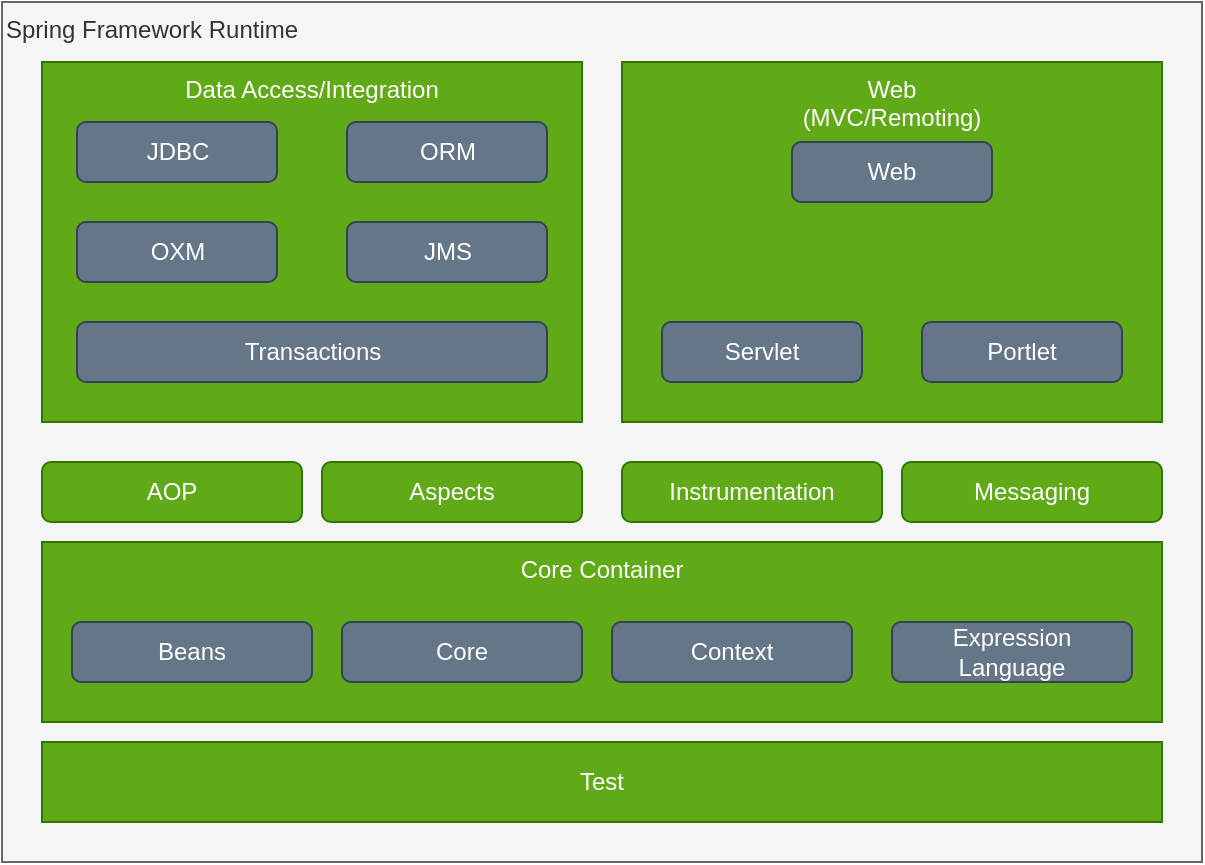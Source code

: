 <mxfile>
    <diagram id="vhkqi7gP0PkTIk5tP1Dc" name="Page-1">
        <mxGraphModel dx="1066" dy="612" grid="1" gridSize="10" guides="1" tooltips="1" connect="1" arrows="1" fold="1" page="1" pageScale="1" pageWidth="827" pageHeight="1169" math="0" shadow="0">
            <root>
                <mxCell id="0"/>
                <mxCell id="1" parent="0"/>
                <mxCell id="2" value="Spring Framework Runtime" style="rounded=0;whiteSpace=wrap;html=1;verticalAlign=top;align=left;fillColor=#f5f5f5;fontColor=#333333;strokeColor=#666666;" vertex="1" parent="1">
                    <mxGeometry x="70" y="80" width="600" height="430" as="geometry"/>
                </mxCell>
                <mxCell id="3" value="Data Access/Integration" style="rounded=0;whiteSpace=wrap;html=1;verticalAlign=top;fillColor=#60a917;strokeColor=#2D7600;fontColor=#ffffff;" vertex="1" parent="1">
                    <mxGeometry x="90" y="110" width="270" height="180" as="geometry"/>
                </mxCell>
                <mxCell id="4" value="JDBC" style="rounded=1;whiteSpace=wrap;html=1;fillColor=#647687;fontColor=#ffffff;strokeColor=#314354;" vertex="1" parent="1">
                    <mxGeometry x="107.5" y="140" width="100" height="30" as="geometry"/>
                </mxCell>
                <mxCell id="5" value="OXM" style="rounded=1;whiteSpace=wrap;html=1;fillColor=#647687;fontColor=#ffffff;strokeColor=#314354;" vertex="1" parent="1">
                    <mxGeometry x="107.5" y="190" width="100" height="30" as="geometry"/>
                </mxCell>
                <mxCell id="6" value="JMS" style="rounded=1;whiteSpace=wrap;html=1;fillColor=#647687;fontColor=#ffffff;strokeColor=#314354;" vertex="1" parent="1">
                    <mxGeometry x="242.5" y="190" width="100" height="30" as="geometry"/>
                </mxCell>
                <mxCell id="8" value="ORM" style="rounded=1;whiteSpace=wrap;html=1;fillColor=#647687;fontColor=#ffffff;strokeColor=#314354;" vertex="1" parent="1">
                    <mxGeometry x="242.5" y="140" width="100" height="30" as="geometry"/>
                </mxCell>
                <mxCell id="10" value="Transactions" style="rounded=1;whiteSpace=wrap;html=1;fillColor=#647687;fontColor=#ffffff;strokeColor=#314354;" vertex="1" parent="1">
                    <mxGeometry x="107.5" y="240" width="235" height="30" as="geometry"/>
                </mxCell>
                <mxCell id="11" value="Web&lt;br&gt;(MVC/Remoting)" style="rounded=0;whiteSpace=wrap;html=1;verticalAlign=top;fillColor=#60a917;strokeColor=#2D7600;fontColor=#ffffff;" vertex="1" parent="1">
                    <mxGeometry x="380" y="110" width="270" height="180" as="geometry"/>
                </mxCell>
                <mxCell id="12" value="Web" style="rounded=1;whiteSpace=wrap;html=1;fillColor=#647687;fontColor=#ffffff;strokeColor=#314354;" vertex="1" parent="1">
                    <mxGeometry x="465" y="150" width="100" height="30" as="geometry"/>
                </mxCell>
                <mxCell id="13" value="Servlet" style="rounded=1;whiteSpace=wrap;html=1;fillColor=#647687;fontColor=#ffffff;strokeColor=#314354;" vertex="1" parent="1">
                    <mxGeometry x="400" y="240" width="100" height="30" as="geometry"/>
                </mxCell>
                <mxCell id="14" value="Portlet" style="rounded=1;whiteSpace=wrap;html=1;fillColor=#647687;fontColor=#ffffff;strokeColor=#314354;" vertex="1" parent="1">
                    <mxGeometry x="530" y="240" width="100" height="30" as="geometry"/>
                </mxCell>
                <mxCell id="17" value="AOP" style="rounded=1;whiteSpace=wrap;html=1;fillColor=#60a917;fontColor=#ffffff;strokeColor=#2D7600;" vertex="1" parent="1">
                    <mxGeometry x="90" y="310" width="130" height="30" as="geometry"/>
                </mxCell>
                <mxCell id="18" value="Aspects" style="rounded=1;whiteSpace=wrap;html=1;fillColor=#60a917;fontColor=#ffffff;strokeColor=#2D7600;" vertex="1" parent="1">
                    <mxGeometry x="230" y="310" width="130" height="30" as="geometry"/>
                </mxCell>
                <mxCell id="19" value="Messaging" style="rounded=1;whiteSpace=wrap;html=1;fillColor=#60a917;fontColor=#ffffff;strokeColor=#2D7600;" vertex="1" parent="1">
                    <mxGeometry x="520" y="310" width="130" height="30" as="geometry"/>
                </mxCell>
                <mxCell id="20" value="Core Container" style="rounded=0;whiteSpace=wrap;html=1;verticalAlign=top;fillColor=#60a917;fontColor=#ffffff;strokeColor=#2D7600;" vertex="1" parent="1">
                    <mxGeometry x="90" y="350" width="560" height="90" as="geometry"/>
                </mxCell>
                <mxCell id="21" value="Beans" style="rounded=1;whiteSpace=wrap;html=1;fillColor=#647687;fontColor=#ffffff;strokeColor=#314354;" vertex="1" parent="1">
                    <mxGeometry x="105" y="390" width="120" height="30" as="geometry"/>
                </mxCell>
                <mxCell id="23" value="Core" style="rounded=1;whiteSpace=wrap;html=1;fillColor=#647687;fontColor=#ffffff;strokeColor=#314354;" vertex="1" parent="1">
                    <mxGeometry x="240" y="390" width="120" height="30" as="geometry"/>
                </mxCell>
                <mxCell id="24" value="Context" style="rounded=1;whiteSpace=wrap;html=1;fillColor=#647687;fontColor=#ffffff;strokeColor=#314354;" vertex="1" parent="1">
                    <mxGeometry x="375" y="390" width="120" height="30" as="geometry"/>
                </mxCell>
                <mxCell id="25" value="Expression&lt;br&gt;Language" style="rounded=1;whiteSpace=wrap;html=1;fillColor=#647687;fontColor=#ffffff;strokeColor=#314354;" vertex="1" parent="1">
                    <mxGeometry x="515" y="390" width="120" height="30" as="geometry"/>
                </mxCell>
                <mxCell id="27" value="Test" style="rounded=0;whiteSpace=wrap;html=1;verticalAlign=middle;align=center;fillColor=#60a917;fontColor=#ffffff;strokeColor=#2D7600;" vertex="1" parent="1">
                    <mxGeometry x="90" y="450" width="560" height="40" as="geometry"/>
                </mxCell>
                <mxCell id="34" value="Instrumentation" style="rounded=1;whiteSpace=wrap;html=1;fillColor=#60a917;fontColor=#ffffff;strokeColor=#2D7600;" vertex="1" parent="1">
                    <mxGeometry x="380" y="310" width="130" height="30" as="geometry"/>
                </mxCell>
            </root>
        </mxGraphModel>
    </diagram>
</mxfile>